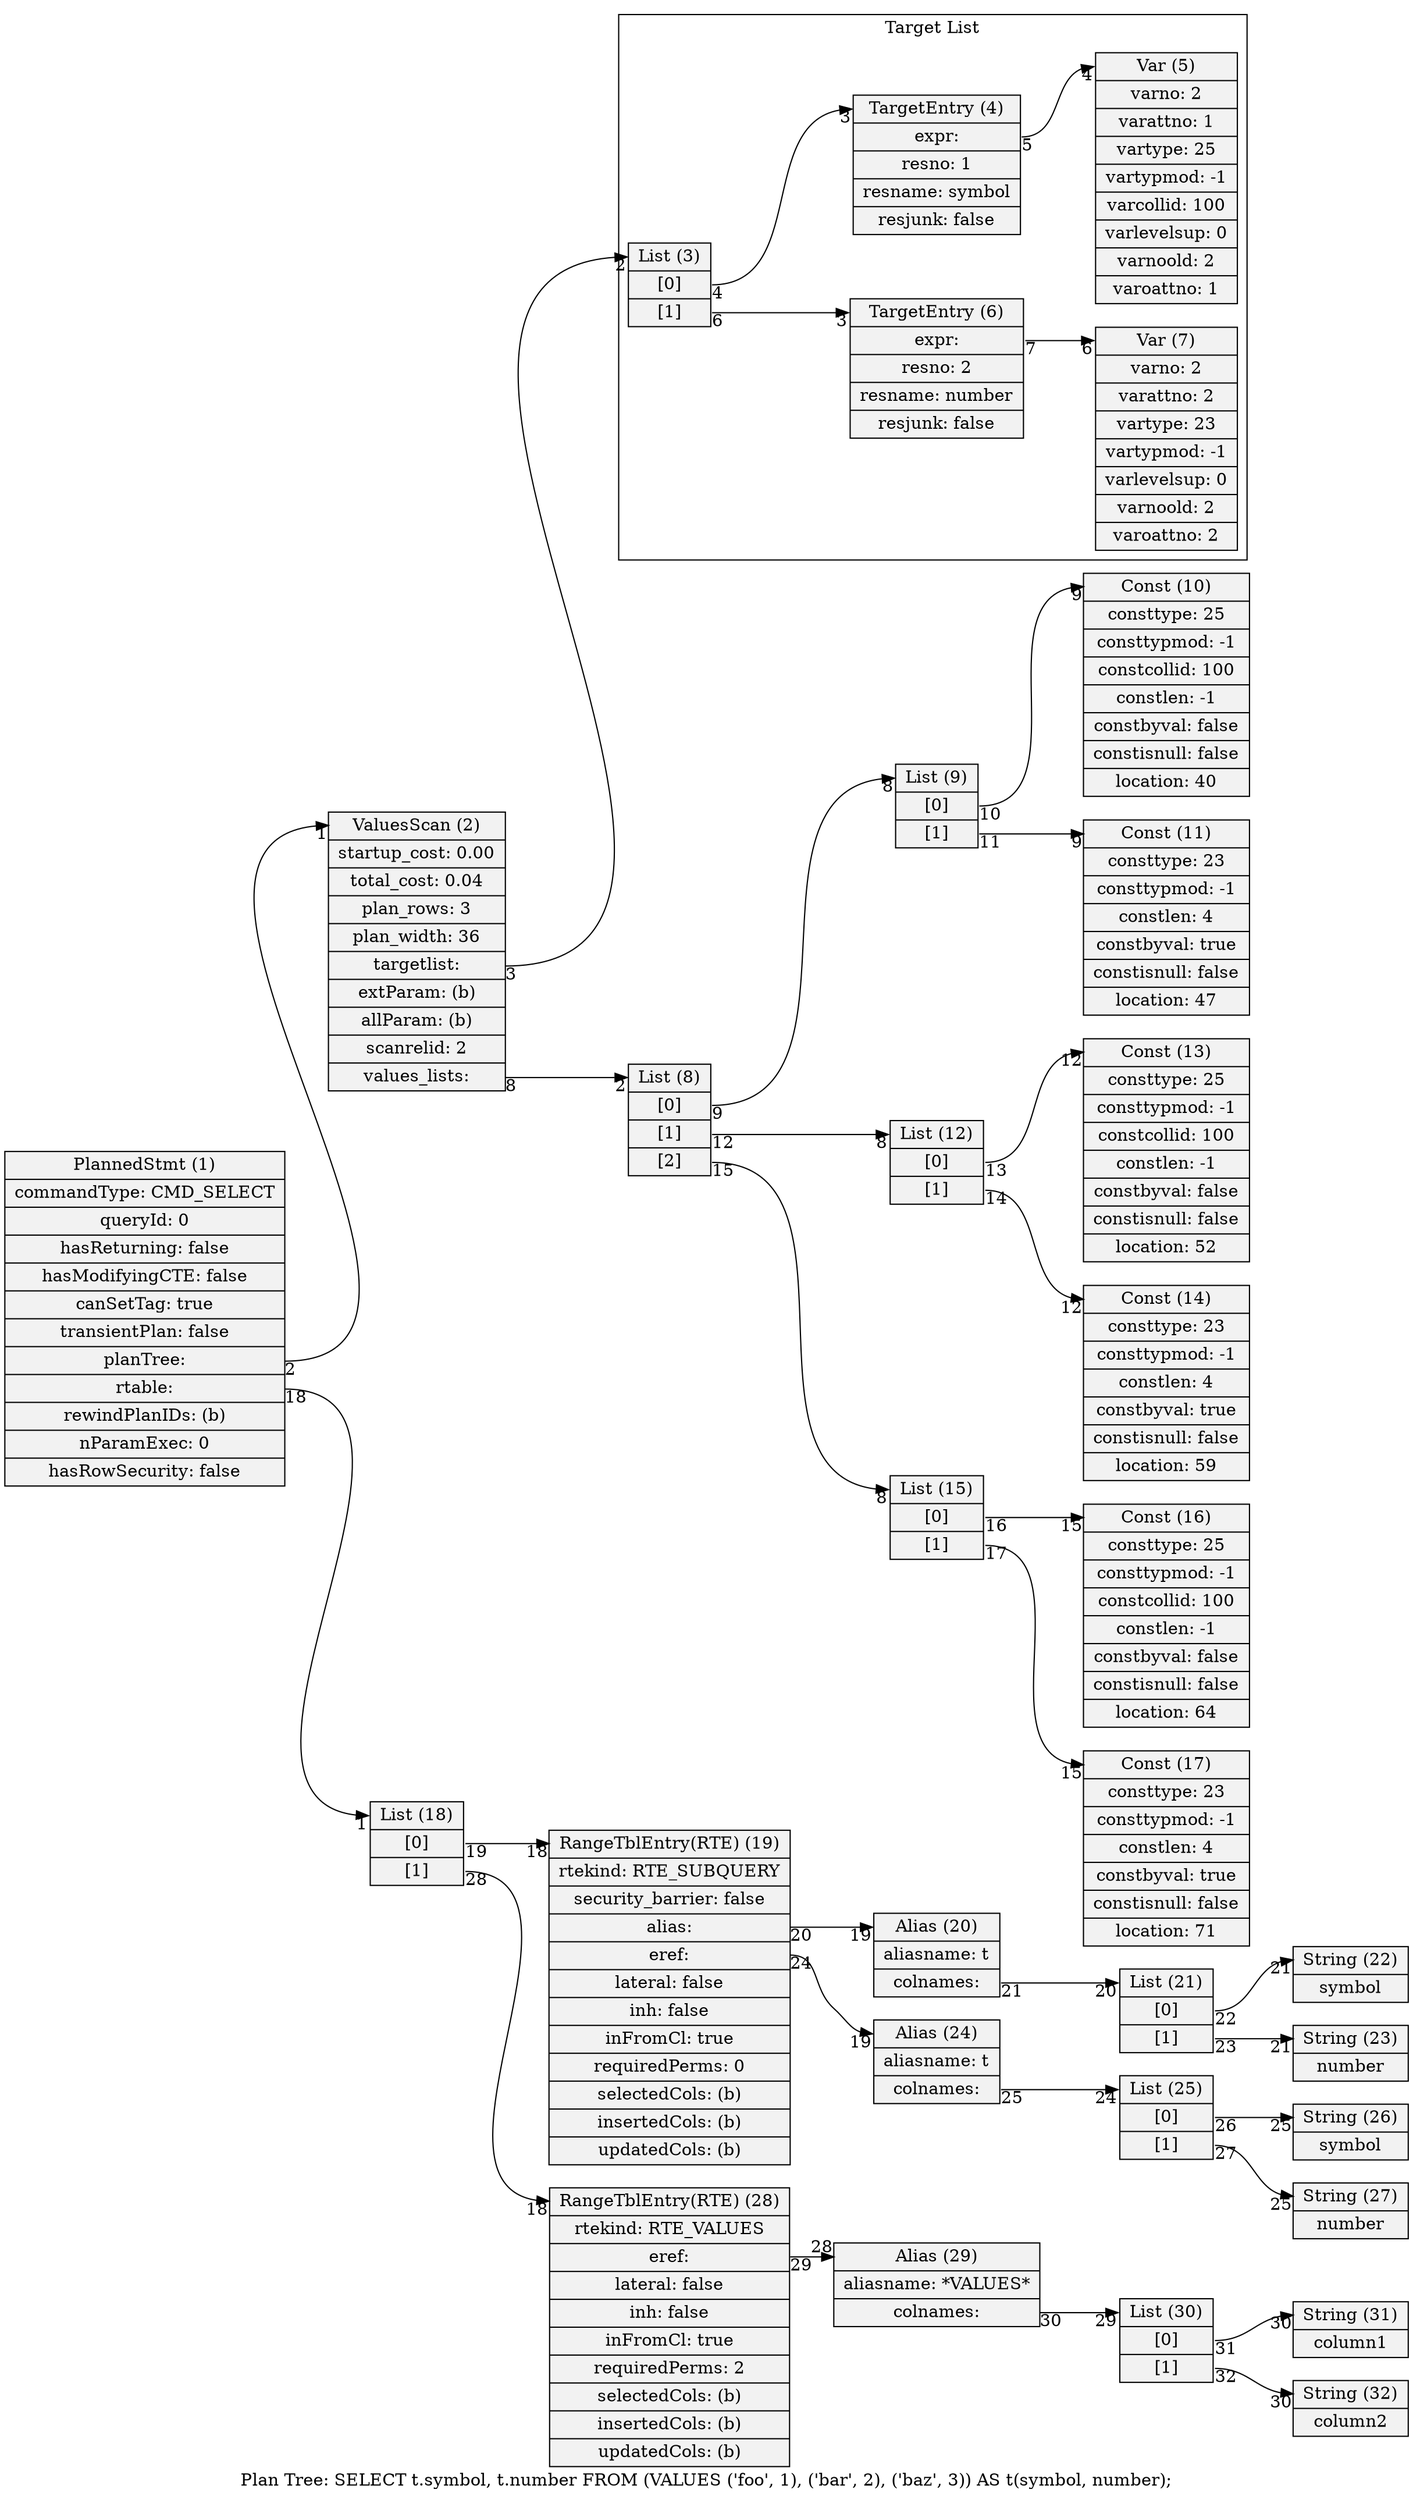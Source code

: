digraph {
graph [rankdir = "LR", label = "Plan Tree: SELECT t.symbol, t.number FROM (VALUES ('foo', 1), ('bar', 2), ('baz', 3)) AS t(symbol, number);"]
node  [shape=record,style=filled,fillcolor=gray95]
edge  [arrowtail=empty]
22[label = "<head> String (22)|symbol"]
21[label = "<head> List (21)|<1> [0]|<2> [1]"]
23[label = "<head> String (23)|number"]
20[label = "<head> Alias (20)|aliasname: t|<colnames> colnames: "]
2[label = "<head> ValuesScan (2)|startup_cost: 0.00|total_cost: 0.04|plan_rows: 3|plan_width: 36|<targetlist> targetlist: |extParam: (b)|allParam: (b)|scanrelid: 2|<values_lists> values_lists: "]
24[label = "<head> Alias (24)|aliasname: t|<colnames> colnames: "]
25[label = "<head> List (25)|<1> [0]|<2> [1]"]
26[label = "<head> String (26)|symbol"]
27[label = "<head> String (27)|number"]
29[label = "<head> Alias (29)|aliasname: *VALUES*|<colnames> colnames: "]
30[label = "<head> List (30)|<1> [0]|<2> [1]"]
31[label = "<head> String (31)|column1"]
32[label = "<head> String (32)|column2"]
10[label = "<head> Const (10)|consttype: 25|consttypmod: -1|constcollid: 100|constlen: -1|constbyval: false|constisnull: false|location: 40"]
9[label = "<head> List (9)|<1> [0]|<2> [1]"]
11[label = "<head> Const (11)|consttype: 23|consttypmod: -1|constlen: 4|constbyval: true|constisnull: false|location: 47"]
8[label = "<head> List (8)|<1> [0]|<2> [1]|<3> [2]"]
13[label = "<head> Const (13)|consttype: 25|consttypmod: -1|constcollid: 100|constlen: -1|constbyval: false|constisnull: false|location: 52"]
12[label = "<head> List (12)|<1> [0]|<2> [1]"]
14[label = "<head> Const (14)|consttype: 23|consttypmod: -1|constlen: 4|constbyval: true|constisnull: false|location: 59"]
16[label = "<head> Const (16)|consttype: 25|consttypmod: -1|constcollid: 100|constlen: -1|constbyval: false|constisnull: false|location: 64"]
15[label = "<head> List (15)|<1> [0]|<2> [1]"]
17[label = "<head> Const (17)|consttype: 23|consttypmod: -1|constlen: 4|constbyval: true|constisnull: false|location: 71"]
19[label = "<head> RangeTblEntry(RTE) (19)|rtekind: RTE_SUBQUERY|security_barrier: false|<alias> alias: |<eref> eref: |lateral: false|inh: false|inFromCl: true|requiredPerms: 0|selectedCols: (b)|insertedCols: (b)|updatedCols: (b)"]
1[label = "<head> PlannedStmt (1)|commandType: CMD_SELECT|queryId: 0|hasReturning: false|hasModifyingCTE: false|canSetTag: true|transientPlan: false|<planTree> planTree: |<rtable> rtable: |rewindPlanIDs: (b)|nParamExec: 0|hasRowSecurity: false"]
18[label = "<head> List (18)|<1> [0]|<2> [1]"]
28[label = "<head> RangeTblEntry(RTE) (28)|rtekind: RTE_VALUES|<eref> eref: |lateral: false|inh: false|inFromCl: true|requiredPerms: 2|selectedCols: (b)|insertedCols: (b)|updatedCols: (b)"]

21:1 -> 22:head [headlabel = "21", taillabel = "22"]
21:2 -> 23:head [headlabel = "21", taillabel = "23"]
20:colnames -> 21:head [headlabel = "20", taillabel = "21"]
2:targetlist -> 3:head [headlabel = "2", taillabel = "3"]
2:values_lists -> 8:head [headlabel = "2", taillabel = "8"]
24:colnames -> 25:head [headlabel = "24", taillabel = "25"]
25:1 -> 26:head [headlabel = "25", taillabel = "26"]
25:2 -> 27:head [headlabel = "25", taillabel = "27"]
29:colnames -> 30:head [headlabel = "29", taillabel = "30"]
30:1 -> 31:head [headlabel = "30", taillabel = "31"]
30:2 -> 32:head [headlabel = "30", taillabel = "32"]
9:1 -> 10:head [headlabel = "9", taillabel = "10"]
9:2 -> 11:head [headlabel = "9", taillabel = "11"]
8:1 -> 9:head [headlabel = "8", taillabel = "9"]
8:2 -> 12:head [headlabel = "8", taillabel = "12"]
8:3 -> 15:head [headlabel = "8", taillabel = "15"]
12:1 -> 13:head [headlabel = "12", taillabel = "13"]
12:2 -> 14:head [headlabel = "12", taillabel = "14"]
15:1 -> 16:head [headlabel = "15", taillabel = "16"]
15:2 -> 17:head [headlabel = "15", taillabel = "17"]
19:alias -> 20:head [headlabel = "19", taillabel = "20"]
19:eref -> 24:head [headlabel = "19", taillabel = "24"]
1:planTree -> 2:head [headlabel = "1", taillabel = "2"]
1:rtable -> 18:head [headlabel = "1", taillabel = "18"]
18:1 -> 19:head [headlabel = "18", taillabel = "19"]
18:2 -> 28:head [headlabel = "18", taillabel = "28"]
28:eref -> 29:head [headlabel = "28", taillabel = "29"]

subgraph cluster_0 {
	label = "Target List";
	4[label = "<head> TargetEntry (4)|<expr> expr: |resno: 1|resname: symbol|resjunk: false"]
	5[label = "<head> Var (5)|varno: 2|varattno: 1|vartype: 25|vartypmod: -1|varcollid: 100|varlevelsup: 0|varnoold: 2|varoattno: 1"]
	3[label = "<head> List (3)|<1> [0]|<2> [1]"]
	6[label = "<head> TargetEntry (6)|<expr> expr: |resno: 2|resname: number|resjunk: false"]
	7[label = "<head> Var (7)|varno: 2|varattno: 2|vartype: 23|vartypmod: -1|varlevelsup: 0|varnoold: 2|varoattno: 2"]

	4:expr -> 5:head [headlabel = "4", taillabel = "5"]
	3:1 -> 4:head [headlabel = "3", taillabel = "4"]
	3:2 -> 6:head [headlabel = "3", taillabel = "6"]
	6:expr -> 7:head [headlabel = "6", taillabel = "7"]
}

}

